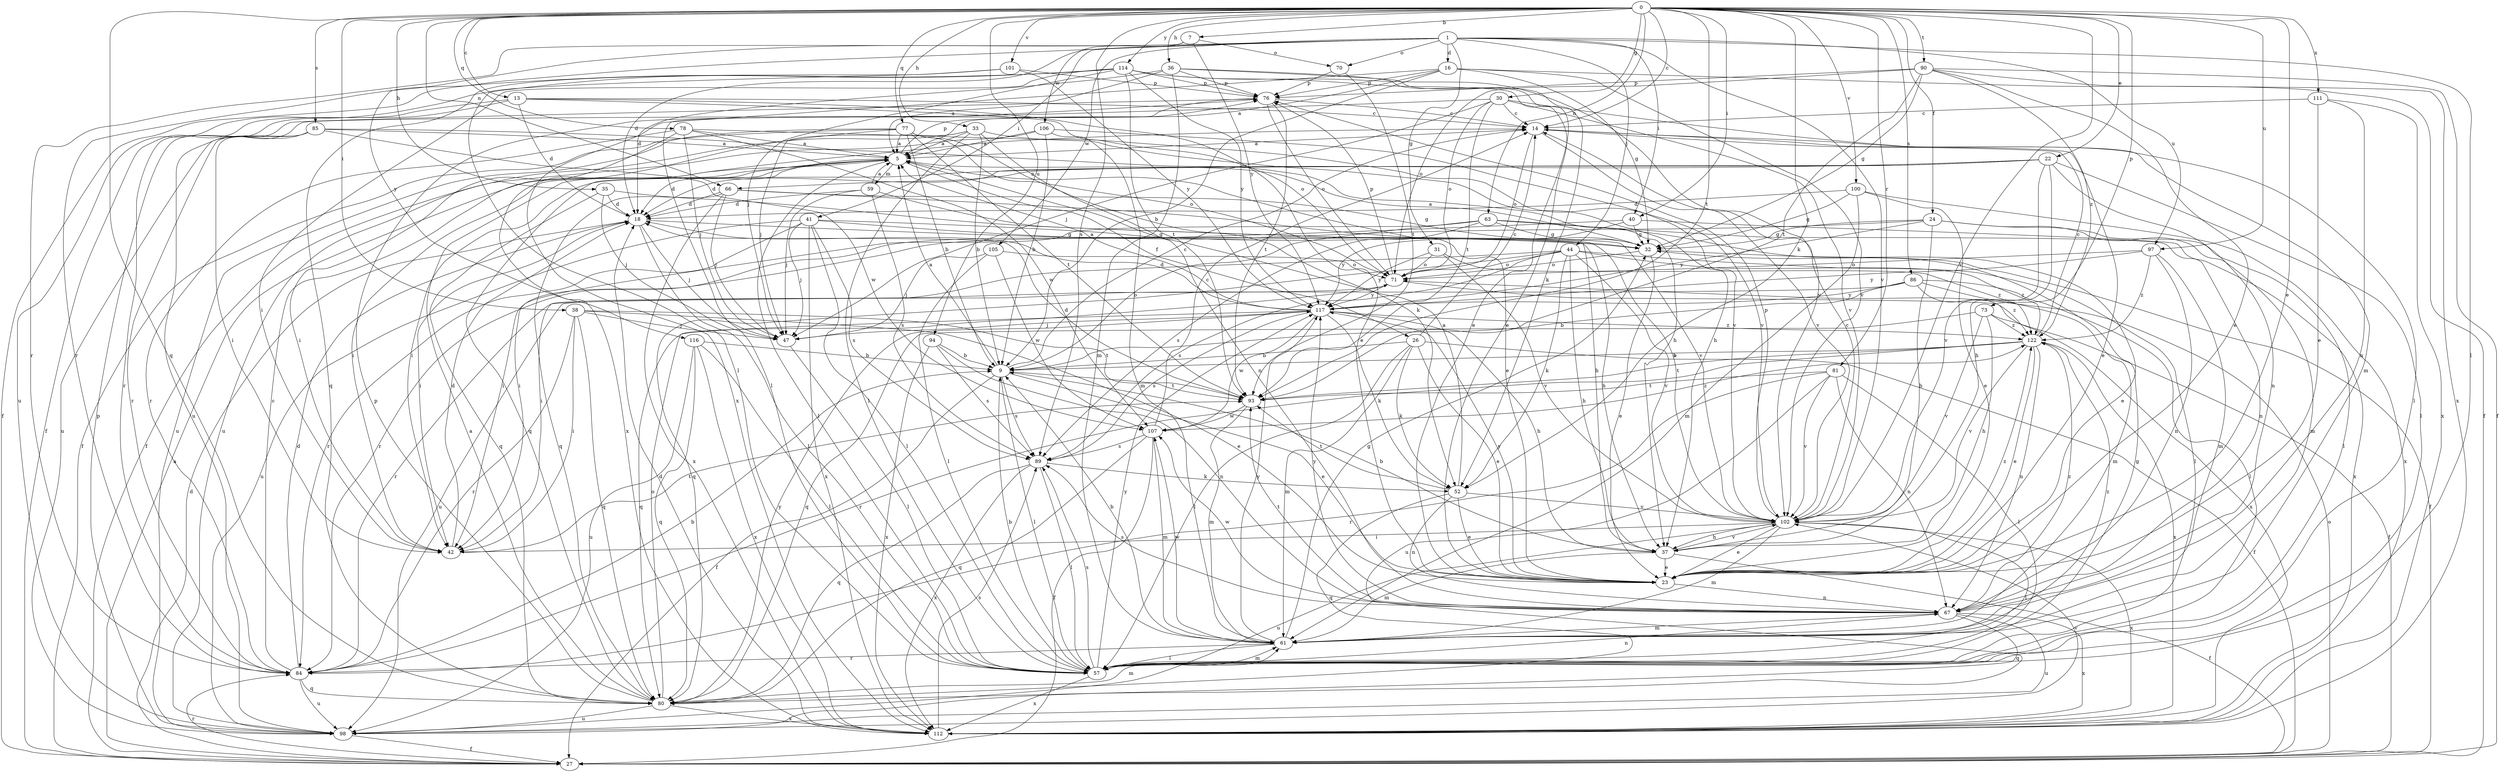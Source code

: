 strict digraph  {
0;
1;
5;
7;
9;
13;
14;
16;
18;
22;
23;
24;
26;
27;
30;
31;
32;
33;
35;
36;
37;
38;
40;
41;
42;
44;
47;
52;
57;
59;
61;
63;
66;
67;
70;
71;
73;
76;
77;
78;
80;
81;
84;
85;
86;
89;
90;
93;
94;
97;
98;
100;
101;
102;
105;
106;
107;
111;
112;
114;
116;
117;
122;
0 -> 7  [label=b];
0 -> 13  [label=c];
0 -> 14  [label=c];
0 -> 22  [label=e];
0 -> 23  [label=e];
0 -> 24  [label=f];
0 -> 30  [label=g];
0 -> 33  [label=h];
0 -> 35  [label=h];
0 -> 36  [label=h];
0 -> 38  [label=i];
0 -> 40  [label=i];
0 -> 52  [label=k];
0 -> 63  [label=n];
0 -> 66  [label=n];
0 -> 73  [label=p];
0 -> 77  [label=q];
0 -> 78  [label=q];
0 -> 80  [label=q];
0 -> 81  [label=r];
0 -> 85  [label=s];
0 -> 86  [label=s];
0 -> 89  [label=s];
0 -> 90  [label=t];
0 -> 93  [label=t];
0 -> 94  [label=u];
0 -> 97  [label=u];
0 -> 100  [label=v];
0 -> 101  [label=v];
0 -> 102  [label=v];
0 -> 111  [label=x];
0 -> 114  [label=y];
1 -> 16  [label=d];
1 -> 18  [label=d];
1 -> 31  [label=g];
1 -> 40  [label=i];
1 -> 41  [label=i];
1 -> 44  [label=j];
1 -> 57  [label=l];
1 -> 70  [label=o];
1 -> 84  [label=r];
1 -> 97  [label=u];
1 -> 102  [label=v];
1 -> 105  [label=w];
1 -> 116  [label=y];
5 -> 18  [label=d];
5 -> 23  [label=e];
5 -> 26  [label=f];
5 -> 42  [label=i];
5 -> 57  [label=l];
5 -> 59  [label=m];
5 -> 76  [label=p];
5 -> 80  [label=q];
7 -> 70  [label=o];
7 -> 84  [label=r];
7 -> 106  [label=w];
7 -> 117  [label=y];
9 -> 5  [label=a];
9 -> 14  [label=c];
9 -> 23  [label=e];
9 -> 27  [label=f];
9 -> 57  [label=l];
9 -> 89  [label=s];
9 -> 93  [label=t];
13 -> 14  [label=c];
13 -> 18  [label=d];
13 -> 23  [label=e];
13 -> 27  [label=f];
13 -> 71  [label=o];
13 -> 84  [label=r];
14 -> 5  [label=a];
14 -> 23  [label=e];
14 -> 57  [label=l];
14 -> 71  [label=o];
14 -> 102  [label=v];
16 -> 5  [label=a];
16 -> 9  [label=b];
16 -> 27  [label=f];
16 -> 32  [label=g];
16 -> 76  [label=p];
16 -> 102  [label=v];
16 -> 112  [label=x];
18 -> 32  [label=g];
18 -> 42  [label=i];
18 -> 47  [label=j];
18 -> 57  [label=l];
22 -> 18  [label=d];
22 -> 37  [label=h];
22 -> 42  [label=i];
22 -> 57  [label=l];
22 -> 66  [label=n];
22 -> 67  [label=n];
22 -> 102  [label=v];
23 -> 67  [label=n];
23 -> 117  [label=y];
23 -> 122  [label=z];
24 -> 32  [label=g];
24 -> 37  [label=h];
24 -> 57  [label=l];
24 -> 61  [label=m];
24 -> 84  [label=r];
24 -> 117  [label=y];
26 -> 9  [label=b];
26 -> 14  [label=c];
26 -> 23  [label=e];
26 -> 27  [label=f];
26 -> 52  [label=k];
26 -> 57  [label=l];
26 -> 61  [label=m];
27 -> 5  [label=a];
27 -> 18  [label=d];
27 -> 71  [label=o];
27 -> 84  [label=r];
30 -> 14  [label=c];
30 -> 47  [label=j];
30 -> 61  [label=m];
30 -> 71  [label=o];
30 -> 93  [label=t];
30 -> 98  [label=u];
30 -> 102  [label=v];
31 -> 71  [label=o];
31 -> 102  [label=v];
31 -> 117  [label=y];
31 -> 122  [label=z];
32 -> 5  [label=a];
32 -> 23  [label=e];
32 -> 27  [label=f];
32 -> 71  [label=o];
33 -> 5  [label=a];
33 -> 9  [label=b];
33 -> 47  [label=j];
33 -> 57  [label=l];
33 -> 67  [label=n];
33 -> 98  [label=u];
33 -> 102  [label=v];
35 -> 18  [label=d];
35 -> 47  [label=j];
35 -> 80  [label=q];
35 -> 102  [label=v];
36 -> 5  [label=a];
36 -> 18  [label=d];
36 -> 23  [label=e];
36 -> 52  [label=k];
36 -> 61  [label=m];
36 -> 76  [label=p];
37 -> 9  [label=b];
37 -> 23  [label=e];
37 -> 27  [label=f];
37 -> 61  [label=m];
37 -> 102  [label=v];
38 -> 23  [label=e];
38 -> 42  [label=i];
38 -> 47  [label=j];
38 -> 80  [label=q];
38 -> 84  [label=r];
38 -> 93  [label=t];
40 -> 32  [label=g];
40 -> 42  [label=i];
40 -> 112  [label=x];
40 -> 117  [label=y];
41 -> 32  [label=g];
41 -> 37  [label=h];
41 -> 47  [label=j];
41 -> 57  [label=l];
41 -> 84  [label=r];
41 -> 89  [label=s];
41 -> 98  [label=u];
41 -> 112  [label=x];
42 -> 18  [label=d];
42 -> 93  [label=t];
44 -> 37  [label=h];
44 -> 42  [label=i];
44 -> 52  [label=k];
44 -> 57  [label=l];
44 -> 71  [label=o];
44 -> 80  [label=q];
44 -> 89  [label=s];
44 -> 102  [label=v];
44 -> 122  [label=z];
47 -> 57  [label=l];
52 -> 5  [label=a];
52 -> 23  [label=e];
52 -> 67  [label=n];
52 -> 80  [label=q];
52 -> 93  [label=t];
52 -> 102  [label=v];
57 -> 9  [label=b];
57 -> 32  [label=g];
57 -> 61  [label=m];
57 -> 67  [label=n];
57 -> 89  [label=s];
57 -> 112  [label=x];
57 -> 117  [label=y];
59 -> 5  [label=a];
59 -> 18  [label=d];
59 -> 37  [label=h];
59 -> 47  [label=j];
59 -> 89  [label=s];
61 -> 9  [label=b];
61 -> 32  [label=g];
61 -> 57  [label=l];
61 -> 84  [label=r];
61 -> 107  [label=w];
61 -> 117  [label=y];
61 -> 122  [label=z];
63 -> 9  [label=b];
63 -> 23  [label=e];
63 -> 32  [label=g];
63 -> 42  [label=i];
63 -> 67  [label=n];
63 -> 89  [label=s];
66 -> 18  [label=d];
66 -> 32  [label=g];
66 -> 47  [label=j];
66 -> 80  [label=q];
66 -> 102  [label=v];
66 -> 112  [label=x];
67 -> 61  [label=m];
67 -> 80  [label=q];
67 -> 89  [label=s];
67 -> 93  [label=t];
67 -> 98  [label=u];
67 -> 107  [label=w];
67 -> 112  [label=x];
67 -> 117  [label=y];
67 -> 122  [label=z];
70 -> 76  [label=p];
70 -> 93  [label=t];
71 -> 76  [label=p];
71 -> 84  [label=r];
71 -> 112  [label=x];
71 -> 117  [label=y];
73 -> 27  [label=f];
73 -> 37  [label=h];
73 -> 80  [label=q];
73 -> 102  [label=v];
73 -> 122  [label=z];
76 -> 14  [label=c];
76 -> 57  [label=l];
76 -> 71  [label=o];
76 -> 93  [label=t];
77 -> 5  [label=a];
77 -> 9  [label=b];
77 -> 27  [label=f];
77 -> 52  [label=k];
77 -> 71  [label=o];
77 -> 93  [label=t];
77 -> 98  [label=u];
77 -> 112  [label=x];
78 -> 5  [label=a];
78 -> 37  [label=h];
78 -> 42  [label=i];
78 -> 47  [label=j];
78 -> 84  [label=r];
78 -> 107  [label=w];
80 -> 5  [label=a];
80 -> 61  [label=m];
80 -> 71  [label=o];
80 -> 76  [label=p];
80 -> 98  [label=u];
80 -> 112  [label=x];
80 -> 117  [label=y];
81 -> 57  [label=l];
81 -> 67  [label=n];
81 -> 84  [label=r];
81 -> 93  [label=t];
81 -> 98  [label=u];
81 -> 102  [label=v];
84 -> 9  [label=b];
84 -> 14  [label=c];
84 -> 18  [label=d];
84 -> 80  [label=q];
84 -> 98  [label=u];
85 -> 5  [label=a];
85 -> 37  [label=h];
85 -> 42  [label=i];
85 -> 84  [label=r];
85 -> 98  [label=u];
85 -> 107  [label=w];
86 -> 9  [label=b];
86 -> 57  [label=l];
86 -> 61  [label=m];
86 -> 98  [label=u];
86 -> 117  [label=y];
86 -> 122  [label=z];
89 -> 52  [label=k];
89 -> 57  [label=l];
89 -> 80  [label=q];
89 -> 112  [label=x];
90 -> 23  [label=e];
90 -> 27  [label=f];
90 -> 32  [label=g];
90 -> 71  [label=o];
90 -> 76  [label=p];
90 -> 93  [label=t];
90 -> 112  [label=x];
90 -> 122  [label=z];
93 -> 18  [label=d];
93 -> 61  [label=m];
93 -> 107  [label=w];
94 -> 9  [label=b];
94 -> 67  [label=n];
94 -> 89  [label=s];
94 -> 112  [label=x];
97 -> 61  [label=m];
97 -> 67  [label=n];
97 -> 71  [label=o];
97 -> 117  [label=y];
97 -> 122  [label=z];
98 -> 27  [label=f];
98 -> 76  [label=p];
98 -> 102  [label=v];
100 -> 18  [label=d];
100 -> 23  [label=e];
100 -> 32  [label=g];
100 -> 61  [label=m];
100 -> 112  [label=x];
101 -> 57  [label=l];
101 -> 76  [label=p];
101 -> 80  [label=q];
101 -> 117  [label=y];
102 -> 14  [label=c];
102 -> 23  [label=e];
102 -> 37  [label=h];
102 -> 42  [label=i];
102 -> 57  [label=l];
102 -> 61  [label=m];
102 -> 76  [label=p];
102 -> 98  [label=u];
102 -> 112  [label=x];
105 -> 47  [label=j];
105 -> 57  [label=l];
105 -> 71  [label=o];
105 -> 107  [label=w];
106 -> 5  [label=a];
106 -> 9  [label=b];
106 -> 27  [label=f];
106 -> 61  [label=m];
106 -> 102  [label=v];
107 -> 14  [label=c];
107 -> 27  [label=f];
107 -> 61  [label=m];
107 -> 80  [label=q];
107 -> 89  [label=s];
107 -> 122  [label=z];
111 -> 14  [label=c];
111 -> 23  [label=e];
111 -> 67  [label=n];
111 -> 112  [label=x];
112 -> 18  [label=d];
112 -> 89  [label=s];
114 -> 23  [label=e];
114 -> 27  [label=f];
114 -> 42  [label=i];
114 -> 47  [label=j];
114 -> 76  [label=p];
114 -> 93  [label=t];
114 -> 98  [label=u];
114 -> 102  [label=v];
114 -> 117  [label=y];
116 -> 9  [label=b];
116 -> 57  [label=l];
116 -> 80  [label=q];
116 -> 98  [label=u];
116 -> 112  [label=x];
117 -> 5  [label=a];
117 -> 18  [label=d];
117 -> 37  [label=h];
117 -> 47  [label=j];
117 -> 52  [label=k];
117 -> 80  [label=q];
117 -> 89  [label=s];
117 -> 107  [label=w];
117 -> 122  [label=z];
122 -> 9  [label=b];
122 -> 14  [label=c];
122 -> 23  [label=e];
122 -> 67  [label=n];
122 -> 84  [label=r];
122 -> 93  [label=t];
122 -> 102  [label=v];
122 -> 112  [label=x];
}
